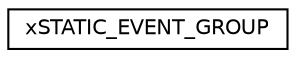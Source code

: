 digraph "Graphical Class Hierarchy"
{
  edge [fontname="Helvetica",fontsize="10",labelfontname="Helvetica",labelfontsize="10"];
  node [fontname="Helvetica",fontsize="10",shape=record];
  rankdir="LR";
  Node1 [label="xSTATIC_EVENT_GROUP",height=0.2,width=0.4,color="black", fillcolor="white", style="filled",URL="$d5/dae/structxSTATIC__EVENT__GROUP.html"];
}
